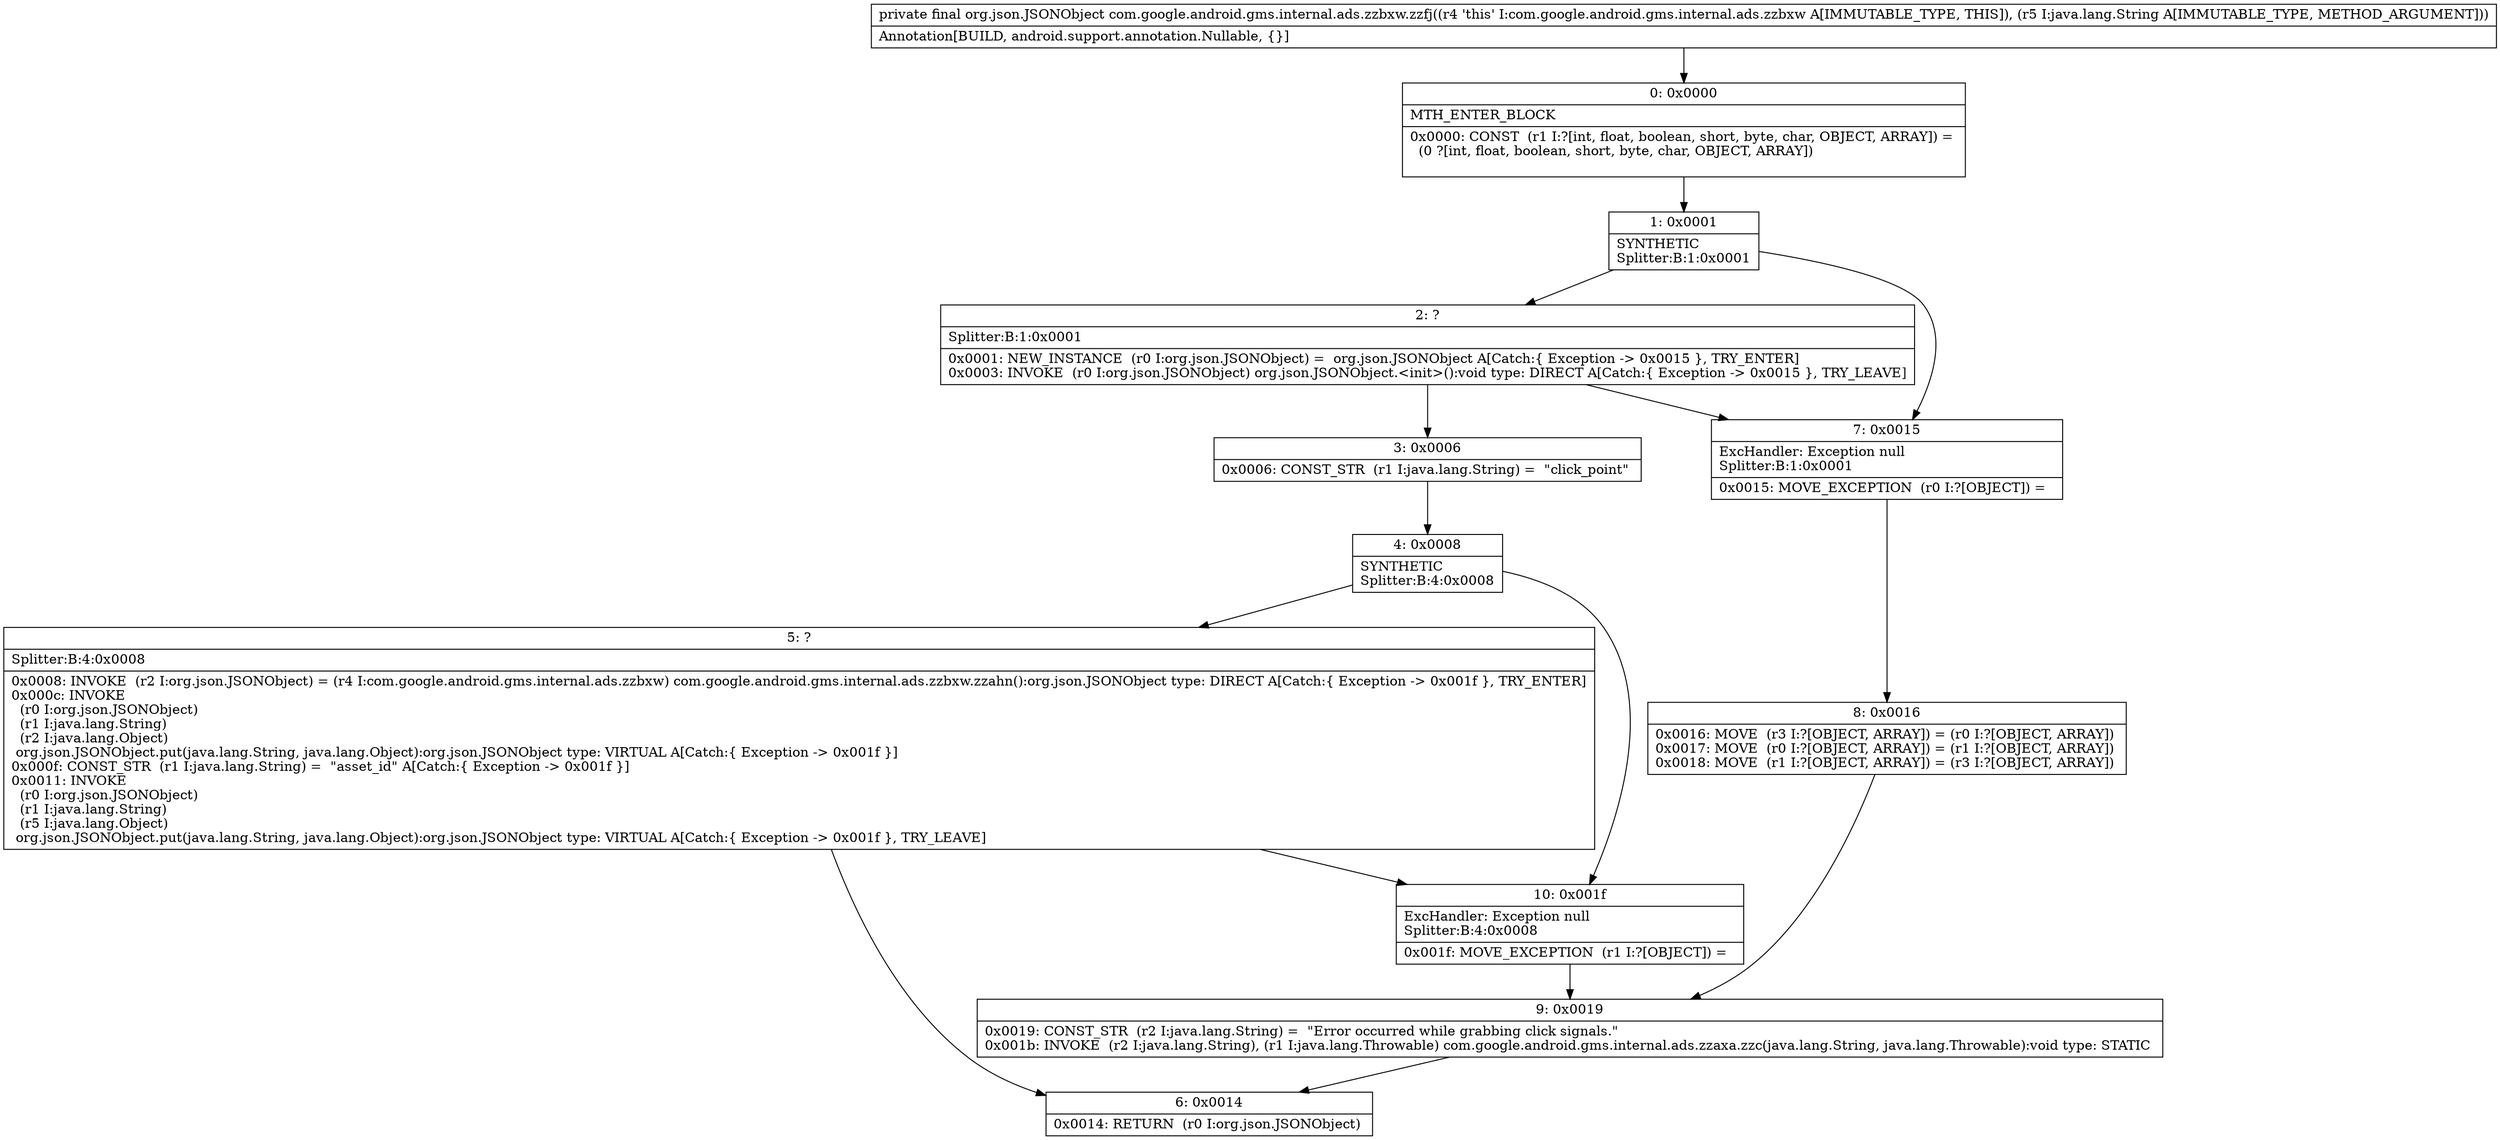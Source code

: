 digraph "CFG forcom.google.android.gms.internal.ads.zzbxw.zzfj(Ljava\/lang\/String;)Lorg\/json\/JSONObject;" {
Node_0 [shape=record,label="{0\:\ 0x0000|MTH_ENTER_BLOCK\l|0x0000: CONST  (r1 I:?[int, float, boolean, short, byte, char, OBJECT, ARRAY]) = \l  (0 ?[int, float, boolean, short, byte, char, OBJECT, ARRAY])\l \l}"];
Node_1 [shape=record,label="{1\:\ 0x0001|SYNTHETIC\lSplitter:B:1:0x0001\l}"];
Node_2 [shape=record,label="{2\:\ ?|Splitter:B:1:0x0001\l|0x0001: NEW_INSTANCE  (r0 I:org.json.JSONObject) =  org.json.JSONObject A[Catch:\{ Exception \-\> 0x0015 \}, TRY_ENTER]\l0x0003: INVOKE  (r0 I:org.json.JSONObject) org.json.JSONObject.\<init\>():void type: DIRECT A[Catch:\{ Exception \-\> 0x0015 \}, TRY_LEAVE]\l}"];
Node_3 [shape=record,label="{3\:\ 0x0006|0x0006: CONST_STR  (r1 I:java.lang.String) =  \"click_point\" \l}"];
Node_4 [shape=record,label="{4\:\ 0x0008|SYNTHETIC\lSplitter:B:4:0x0008\l}"];
Node_5 [shape=record,label="{5\:\ ?|Splitter:B:4:0x0008\l|0x0008: INVOKE  (r2 I:org.json.JSONObject) = (r4 I:com.google.android.gms.internal.ads.zzbxw) com.google.android.gms.internal.ads.zzbxw.zzahn():org.json.JSONObject type: DIRECT A[Catch:\{ Exception \-\> 0x001f \}, TRY_ENTER]\l0x000c: INVOKE  \l  (r0 I:org.json.JSONObject)\l  (r1 I:java.lang.String)\l  (r2 I:java.lang.Object)\l org.json.JSONObject.put(java.lang.String, java.lang.Object):org.json.JSONObject type: VIRTUAL A[Catch:\{ Exception \-\> 0x001f \}]\l0x000f: CONST_STR  (r1 I:java.lang.String) =  \"asset_id\" A[Catch:\{ Exception \-\> 0x001f \}]\l0x0011: INVOKE  \l  (r0 I:org.json.JSONObject)\l  (r1 I:java.lang.String)\l  (r5 I:java.lang.Object)\l org.json.JSONObject.put(java.lang.String, java.lang.Object):org.json.JSONObject type: VIRTUAL A[Catch:\{ Exception \-\> 0x001f \}, TRY_LEAVE]\l}"];
Node_6 [shape=record,label="{6\:\ 0x0014|0x0014: RETURN  (r0 I:org.json.JSONObject) \l}"];
Node_7 [shape=record,label="{7\:\ 0x0015|ExcHandler: Exception null\lSplitter:B:1:0x0001\l|0x0015: MOVE_EXCEPTION  (r0 I:?[OBJECT]) =  \l}"];
Node_8 [shape=record,label="{8\:\ 0x0016|0x0016: MOVE  (r3 I:?[OBJECT, ARRAY]) = (r0 I:?[OBJECT, ARRAY]) \l0x0017: MOVE  (r0 I:?[OBJECT, ARRAY]) = (r1 I:?[OBJECT, ARRAY]) \l0x0018: MOVE  (r1 I:?[OBJECT, ARRAY]) = (r3 I:?[OBJECT, ARRAY]) \l}"];
Node_9 [shape=record,label="{9\:\ 0x0019|0x0019: CONST_STR  (r2 I:java.lang.String) =  \"Error occurred while grabbing click signals.\" \l0x001b: INVOKE  (r2 I:java.lang.String), (r1 I:java.lang.Throwable) com.google.android.gms.internal.ads.zzaxa.zzc(java.lang.String, java.lang.Throwable):void type: STATIC \l}"];
Node_10 [shape=record,label="{10\:\ 0x001f|ExcHandler: Exception null\lSplitter:B:4:0x0008\l|0x001f: MOVE_EXCEPTION  (r1 I:?[OBJECT]) =  \l}"];
MethodNode[shape=record,label="{private final org.json.JSONObject com.google.android.gms.internal.ads.zzbxw.zzfj((r4 'this' I:com.google.android.gms.internal.ads.zzbxw A[IMMUTABLE_TYPE, THIS]), (r5 I:java.lang.String A[IMMUTABLE_TYPE, METHOD_ARGUMENT]))  | Annotation[BUILD, android.support.annotation.Nullable, \{\}]\l}"];
MethodNode -> Node_0;
Node_0 -> Node_1;
Node_1 -> Node_2;
Node_1 -> Node_7;
Node_2 -> Node_3;
Node_2 -> Node_7;
Node_3 -> Node_4;
Node_4 -> Node_5;
Node_4 -> Node_10;
Node_5 -> Node_6;
Node_5 -> Node_10;
Node_7 -> Node_8;
Node_8 -> Node_9;
Node_9 -> Node_6;
Node_10 -> Node_9;
}

